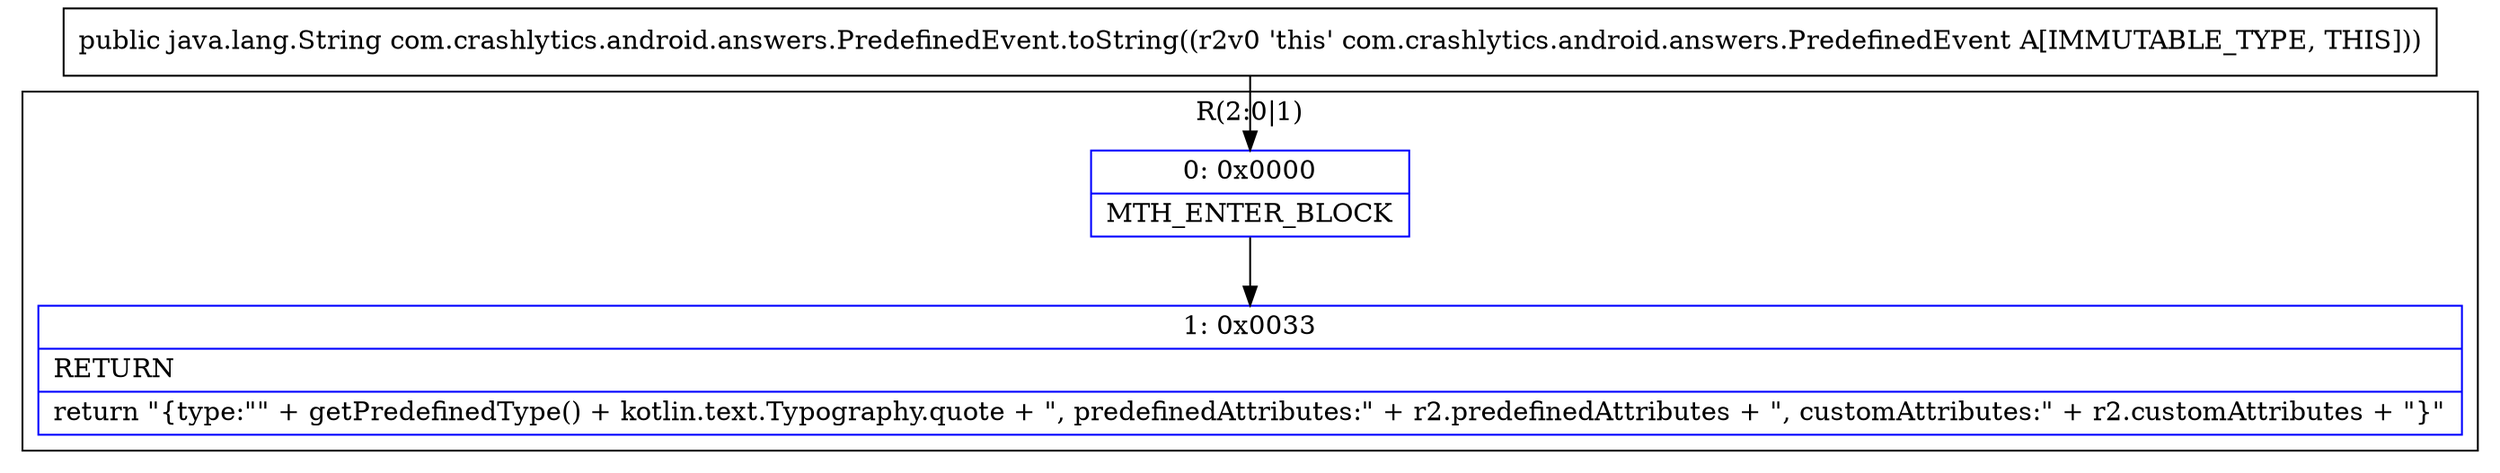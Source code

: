 digraph "CFG forcom.crashlytics.android.answers.PredefinedEvent.toString()Ljava\/lang\/String;" {
subgraph cluster_Region_1902263242 {
label = "R(2:0|1)";
node [shape=record,color=blue];
Node_0 [shape=record,label="{0\:\ 0x0000|MTH_ENTER_BLOCK\l}"];
Node_1 [shape=record,label="{1\:\ 0x0033|RETURN\l|return \"\{type:\"\" + getPredefinedType() + kotlin.text.Typography.quote + \", predefinedAttributes:\" + r2.predefinedAttributes + \", customAttributes:\" + r2.customAttributes + \"\}\"\l}"];
}
MethodNode[shape=record,label="{public java.lang.String com.crashlytics.android.answers.PredefinedEvent.toString((r2v0 'this' com.crashlytics.android.answers.PredefinedEvent A[IMMUTABLE_TYPE, THIS])) }"];
MethodNode -> Node_0;
Node_0 -> Node_1;
}

